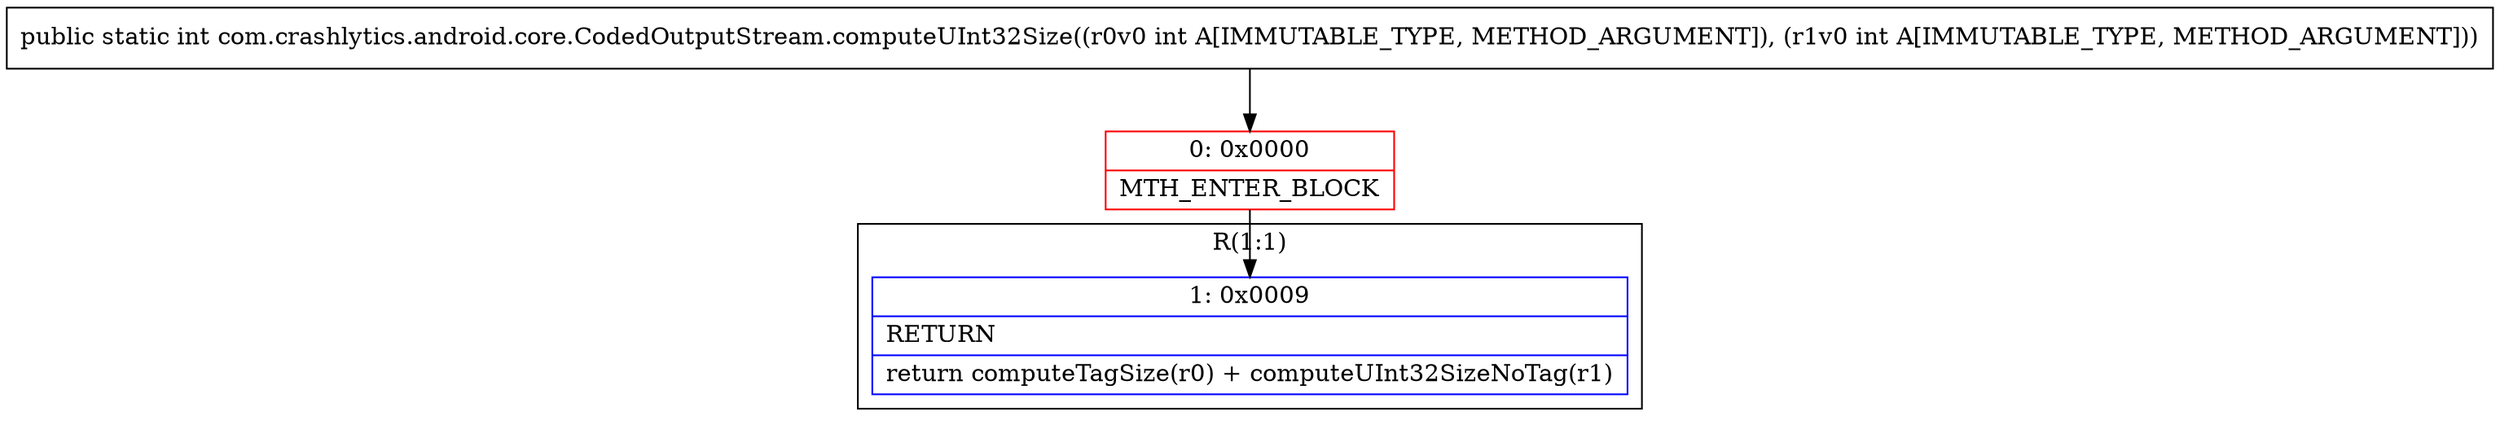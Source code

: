 digraph "CFG forcom.crashlytics.android.core.CodedOutputStream.computeUInt32Size(II)I" {
subgraph cluster_Region_1997086107 {
label = "R(1:1)";
node [shape=record,color=blue];
Node_1 [shape=record,label="{1\:\ 0x0009|RETURN\l|return computeTagSize(r0) + computeUInt32SizeNoTag(r1)\l}"];
}
Node_0 [shape=record,color=red,label="{0\:\ 0x0000|MTH_ENTER_BLOCK\l}"];
MethodNode[shape=record,label="{public static int com.crashlytics.android.core.CodedOutputStream.computeUInt32Size((r0v0 int A[IMMUTABLE_TYPE, METHOD_ARGUMENT]), (r1v0 int A[IMMUTABLE_TYPE, METHOD_ARGUMENT])) }"];
MethodNode -> Node_0;
Node_0 -> Node_1;
}

